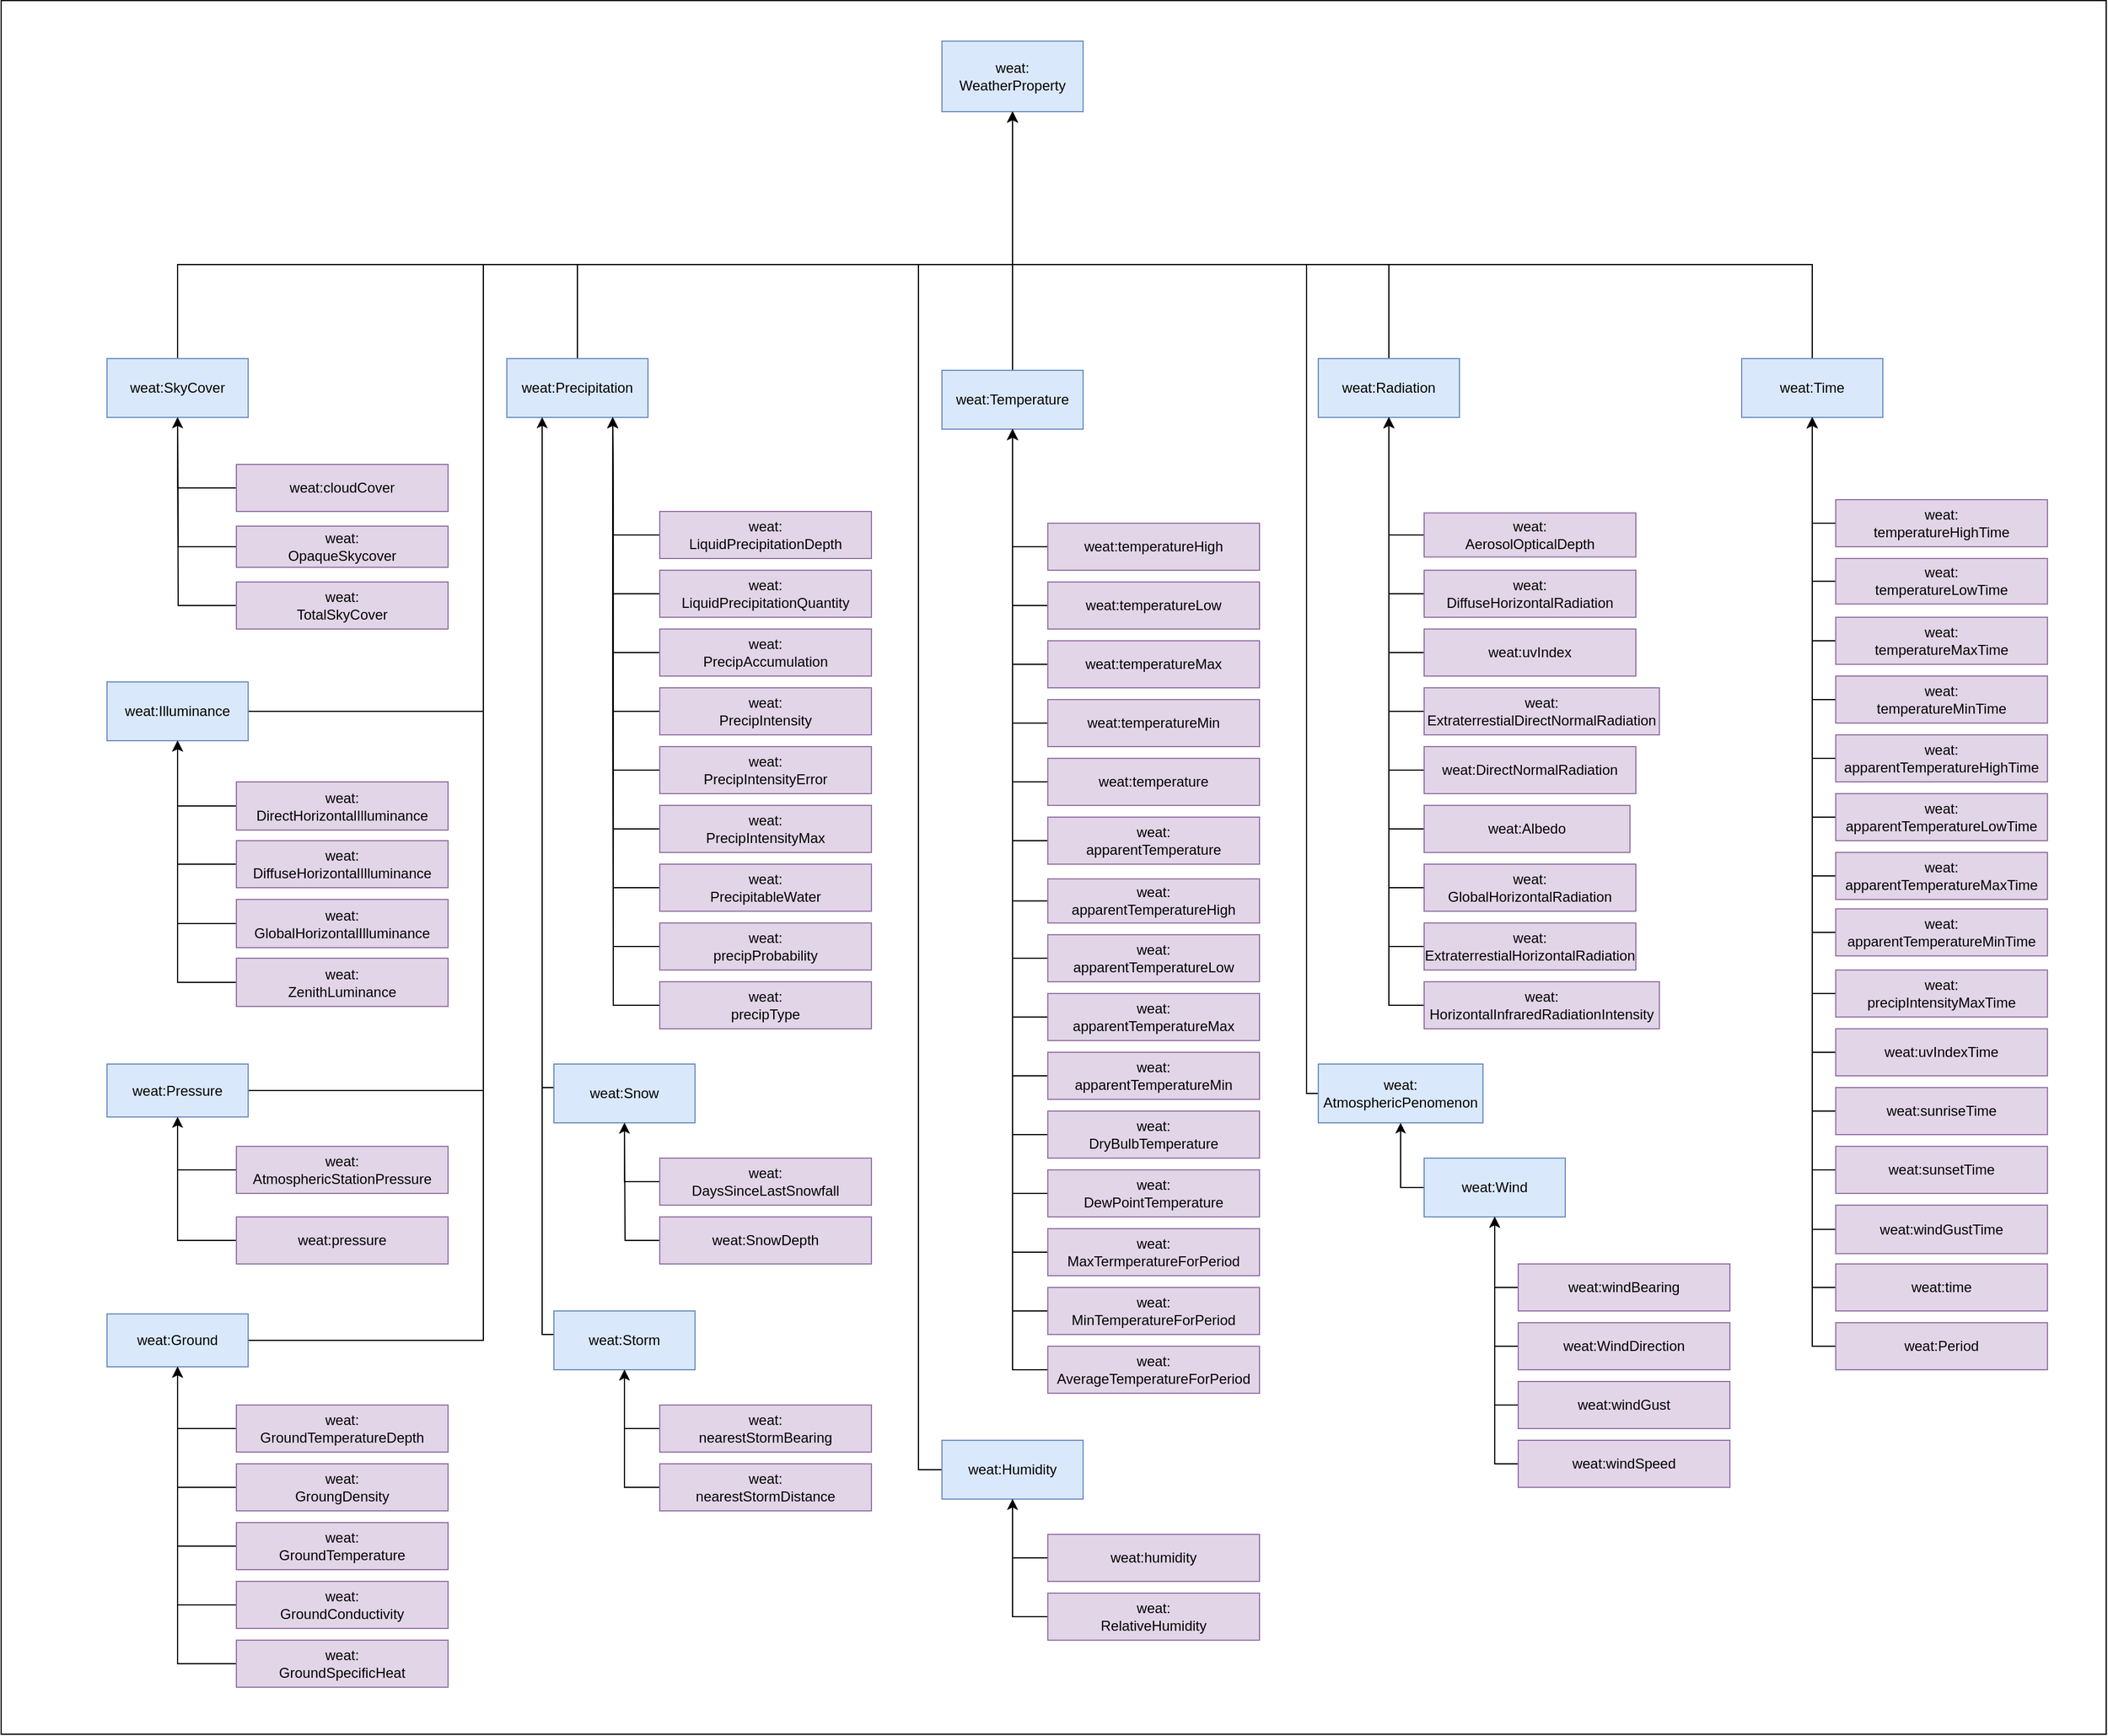 <mxfile version="12.6.5" type="device"><diagram id="xYvDVLNYYthYua_U37pe" name="Page-1"><mxGraphModel dx="2272" dy="825" grid="1" gridSize="10" guides="1" tooltips="1" connect="1" arrows="1" fold="1" page="1" pageScale="1" pageWidth="850" pageHeight="1100" math="0" shadow="0"><root><mxCell id="0"/><mxCell id="1" parent="0"/><mxCell id="NxYqEMczIZBcn_2B-MWY-178" value="" style="rounded=0;whiteSpace=wrap;html=1;" parent="1" vertex="1"><mxGeometry x="-150" y="45.5" width="1790" height="1474.5" as="geometry"/></mxCell><mxCell id="NxYqEMczIZBcn_2B-MWY-1" value="weat:&lt;br&gt;WeatherProperty" style="rounded=0;whiteSpace=wrap;html=1;fillColor=#dae8fc;strokeColor=#6c8ebf;" parent="1" vertex="1"><mxGeometry x="650" y="80" width="120" height="60" as="geometry"/></mxCell><mxCell id="NxYqEMczIZBcn_2B-MWY-168" style="edgeStyle=orthogonalEdgeStyle;rounded=0;orthogonalLoop=1;jettySize=auto;html=1;exitX=0.5;exitY=0;exitDx=0;exitDy=0;" parent="1" source="NxYqEMczIZBcn_2B-MWY-2" target="NxYqEMczIZBcn_2B-MWY-1" edge="1"><mxGeometry relative="1" as="geometry"><Array as="points"><mxPoint y="270"/><mxPoint x="710" y="270"/></Array></mxGeometry></mxCell><mxCell id="NxYqEMczIZBcn_2B-MWY-2" value="weat:SkyCover" style="rounded=0;whiteSpace=wrap;html=1;fillColor=#dae8fc;strokeColor=#6c8ebf;" parent="1" vertex="1"><mxGeometry x="-60" y="350" width="120" height="50" as="geometry"/></mxCell><mxCell id="NxYqEMczIZBcn_2B-MWY-11" style="edgeStyle=orthogonalEdgeStyle;rounded=0;orthogonalLoop=1;jettySize=auto;html=1;exitX=0;exitY=0.5;exitDx=0;exitDy=0;entryX=0.5;entryY=1;entryDx=0;entryDy=0;" parent="1" source="NxYqEMczIZBcn_2B-MWY-4" target="NxYqEMczIZBcn_2B-MWY-2" edge="1"><mxGeometry relative="1" as="geometry"/></mxCell><mxCell id="NxYqEMczIZBcn_2B-MWY-4" value="weat:cloudCover" style="rounded=0;whiteSpace=wrap;html=1;fillColor=#e1d5e7;strokeColor=#9673a6;" parent="1" vertex="1"><mxGeometry x="50" y="440" width="180" height="40" as="geometry"/></mxCell><mxCell id="NxYqEMczIZBcn_2B-MWY-12" style="edgeStyle=orthogonalEdgeStyle;rounded=0;orthogonalLoop=1;jettySize=auto;html=1;exitX=0;exitY=0.5;exitDx=0;exitDy=0;" parent="1" source="NxYqEMczIZBcn_2B-MWY-6" edge="1"><mxGeometry relative="1" as="geometry"><mxPoint y="400" as="targetPoint"/></mxGeometry></mxCell><mxCell id="NxYqEMczIZBcn_2B-MWY-6" value="weat:&lt;br&gt;OpaqueSkycover" style="rounded=0;whiteSpace=wrap;html=1;fillColor=#e1d5e7;strokeColor=#9673a6;" parent="1" vertex="1"><mxGeometry x="50" y="492.5" width="180" height="35" as="geometry"/></mxCell><mxCell id="NxYqEMczIZBcn_2B-MWY-13" style="edgeStyle=orthogonalEdgeStyle;rounded=0;orthogonalLoop=1;jettySize=auto;html=1;exitX=0;exitY=0.5;exitDx=0;exitDy=0;" parent="1" source="NxYqEMczIZBcn_2B-MWY-8" edge="1"><mxGeometry relative="1" as="geometry"><mxPoint y="400" as="targetPoint"/></mxGeometry></mxCell><mxCell id="NxYqEMczIZBcn_2B-MWY-8" value="weat:&lt;br&gt;TotalSkyCover" style="rounded=0;whiteSpace=wrap;html=1;fillColor=#e1d5e7;strokeColor=#9673a6;" parent="1" vertex="1"><mxGeometry x="50" y="540" width="180" height="40" as="geometry"/></mxCell><mxCell id="NxYqEMczIZBcn_2B-MWY-167" style="edgeStyle=orthogonalEdgeStyle;rounded=0;orthogonalLoop=1;jettySize=auto;html=1;exitX=0.5;exitY=0;exitDx=0;exitDy=0;" parent="1" source="NxYqEMczIZBcn_2B-MWY-14" target="NxYqEMczIZBcn_2B-MWY-1" edge="1"><mxGeometry relative="1" as="geometry"><Array as="points"><mxPoint x="340" y="270"/><mxPoint x="710" y="270"/></Array></mxGeometry></mxCell><mxCell id="NxYqEMczIZBcn_2B-MWY-14" value="weat:Precipitation" style="rounded=0;whiteSpace=wrap;html=1;fillColor=#dae8fc;strokeColor=#6c8ebf;" parent="1" vertex="1"><mxGeometry x="280" y="350" width="120" height="50" as="geometry"/></mxCell><mxCell id="NxYqEMczIZBcn_2B-MWY-35" style="edgeStyle=orthogonalEdgeStyle;rounded=0;orthogonalLoop=1;jettySize=auto;html=1;exitX=0;exitY=0.5;exitDx=0;exitDy=0;entryX=0.5;entryY=1;entryDx=0;entryDy=0;" parent="1" source="NxYqEMczIZBcn_2B-MWY-16" edge="1"><mxGeometry relative="1" as="geometry"><mxPoint x="370" y="400" as="targetPoint"/></mxGeometry></mxCell><mxCell id="NxYqEMczIZBcn_2B-MWY-16" value="weat:&lt;br&gt;LiquidPrecipitationDepth" style="rounded=0;whiteSpace=wrap;html=1;fillColor=#e1d5e7;strokeColor=#9673a6;" parent="1" vertex="1"><mxGeometry x="410" y="480" width="180" height="40" as="geometry"/></mxCell><mxCell id="NxYqEMczIZBcn_2B-MWY-37" style="edgeStyle=orthogonalEdgeStyle;rounded=0;orthogonalLoop=1;jettySize=auto;html=1;exitX=0;exitY=0.5;exitDx=0;exitDy=0;" parent="1" source="NxYqEMczIZBcn_2B-MWY-18" edge="1"><mxGeometry relative="1" as="geometry"><mxPoint x="370" y="400" as="targetPoint"/></mxGeometry></mxCell><mxCell id="NxYqEMczIZBcn_2B-MWY-18" value="weat:&lt;br&gt;LiquidPrecipitationQuantity" style="rounded=0;whiteSpace=wrap;html=1;fillColor=#e1d5e7;strokeColor=#9673a6;" parent="1" vertex="1"><mxGeometry x="410" y="530" width="180" height="40" as="geometry"/></mxCell><mxCell id="NxYqEMczIZBcn_2B-MWY-36" style="edgeStyle=orthogonalEdgeStyle;rounded=0;orthogonalLoop=1;jettySize=auto;html=1;exitX=0;exitY=0.5;exitDx=0;exitDy=0;" parent="1" source="NxYqEMczIZBcn_2B-MWY-20" edge="1"><mxGeometry relative="1" as="geometry"><mxPoint x="370" y="400" as="targetPoint"/></mxGeometry></mxCell><mxCell id="NxYqEMczIZBcn_2B-MWY-20" value="weat:&lt;br&gt;PrecipAccumulation" style="rounded=0;whiteSpace=wrap;html=1;fillColor=#e1d5e7;strokeColor=#9673a6;" parent="1" vertex="1"><mxGeometry x="410" y="580" width="180" height="40" as="geometry"/></mxCell><mxCell id="NxYqEMczIZBcn_2B-MWY-38" style="edgeStyle=orthogonalEdgeStyle;rounded=0;orthogonalLoop=1;jettySize=auto;html=1;exitX=0;exitY=0.5;exitDx=0;exitDy=0;" parent="1" source="NxYqEMczIZBcn_2B-MWY-22" edge="1"><mxGeometry relative="1" as="geometry"><mxPoint x="370" y="400" as="targetPoint"/></mxGeometry></mxCell><mxCell id="NxYqEMczIZBcn_2B-MWY-22" value="weat:&lt;br&gt;PrecipIntensity" style="rounded=0;whiteSpace=wrap;html=1;fillColor=#e1d5e7;strokeColor=#9673a6;" parent="1" vertex="1"><mxGeometry x="410" y="630" width="180" height="40" as="geometry"/></mxCell><mxCell id="NxYqEMczIZBcn_2B-MWY-39" style="edgeStyle=orthogonalEdgeStyle;rounded=0;orthogonalLoop=1;jettySize=auto;html=1;exitX=0;exitY=0.5;exitDx=0;exitDy=0;" parent="1" source="NxYqEMczIZBcn_2B-MWY-24" edge="1"><mxGeometry relative="1" as="geometry"><mxPoint x="370" y="400" as="targetPoint"/></mxGeometry></mxCell><mxCell id="NxYqEMczIZBcn_2B-MWY-24" value="weat:&lt;br&gt;PrecipIntensityError" style="rounded=0;whiteSpace=wrap;html=1;fillColor=#e1d5e7;strokeColor=#9673a6;" parent="1" vertex="1"><mxGeometry x="410" y="680" width="180" height="40" as="geometry"/></mxCell><mxCell id="NxYqEMczIZBcn_2B-MWY-40" style="edgeStyle=orthogonalEdgeStyle;rounded=0;orthogonalLoop=1;jettySize=auto;html=1;exitX=0;exitY=0.5;exitDx=0;exitDy=0;" parent="1" source="NxYqEMczIZBcn_2B-MWY-26" edge="1"><mxGeometry relative="1" as="geometry"><mxPoint x="370" y="400" as="targetPoint"/></mxGeometry></mxCell><mxCell id="NxYqEMczIZBcn_2B-MWY-26" value="weat:&lt;br&gt;PrecipIntensityMax" style="rounded=0;whiteSpace=wrap;html=1;fillColor=#e1d5e7;strokeColor=#9673a6;" parent="1" vertex="1"><mxGeometry x="410" y="730" width="180" height="40" as="geometry"/></mxCell><mxCell id="NxYqEMczIZBcn_2B-MWY-41" style="edgeStyle=orthogonalEdgeStyle;rounded=0;orthogonalLoop=1;jettySize=auto;html=1;exitX=0;exitY=0.5;exitDx=0;exitDy=0;" parent="1" source="NxYqEMczIZBcn_2B-MWY-28" edge="1"><mxGeometry relative="1" as="geometry"><mxPoint x="370" y="400" as="targetPoint"/></mxGeometry></mxCell><mxCell id="NxYqEMczIZBcn_2B-MWY-28" value="weat:&lt;br&gt;PrecipitableWater" style="rounded=0;whiteSpace=wrap;html=1;fillColor=#e1d5e7;strokeColor=#9673a6;" parent="1" vertex="1"><mxGeometry x="410" y="780" width="180" height="40" as="geometry"/></mxCell><mxCell id="NxYqEMczIZBcn_2B-MWY-42" style="edgeStyle=orthogonalEdgeStyle;rounded=0;orthogonalLoop=1;jettySize=auto;html=1;exitX=0;exitY=0.5;exitDx=0;exitDy=0;" parent="1" source="NxYqEMczIZBcn_2B-MWY-30" edge="1"><mxGeometry relative="1" as="geometry"><mxPoint x="370" y="400" as="targetPoint"/></mxGeometry></mxCell><mxCell id="NxYqEMczIZBcn_2B-MWY-30" value="weat:&lt;br&gt;precipProbability" style="rounded=0;whiteSpace=wrap;html=1;fillColor=#e1d5e7;strokeColor=#9673a6;" parent="1" vertex="1"><mxGeometry x="410" y="830" width="180" height="40" as="geometry"/></mxCell><mxCell id="NxYqEMczIZBcn_2B-MWY-43" style="edgeStyle=orthogonalEdgeStyle;rounded=0;orthogonalLoop=1;jettySize=auto;html=1;exitX=0;exitY=0.5;exitDx=0;exitDy=0;" parent="1" source="NxYqEMczIZBcn_2B-MWY-32" edge="1"><mxGeometry relative="1" as="geometry"><mxPoint x="370" y="400" as="targetPoint"/></mxGeometry></mxCell><mxCell id="NxYqEMczIZBcn_2B-MWY-32" value="weat:&lt;br&gt;precipType" style="rounded=0;whiteSpace=wrap;html=1;fillColor=#e1d5e7;strokeColor=#9673a6;" parent="1" vertex="1"><mxGeometry x="410" y="880" width="180" height="40" as="geometry"/></mxCell><mxCell id="NxYqEMczIZBcn_2B-MWY-59" style="edgeStyle=orthogonalEdgeStyle;rounded=0;orthogonalLoop=1;jettySize=auto;html=1;exitX=0;exitY=0.5;exitDx=0;exitDy=0;entryX=0.25;entryY=1;entryDx=0;entryDy=0;" parent="1" source="NxYqEMczIZBcn_2B-MWY-44" target="NxYqEMczIZBcn_2B-MWY-14" edge="1"><mxGeometry relative="1" as="geometry"><Array as="points"><mxPoint x="310" y="970"/></Array></mxGeometry></mxCell><mxCell id="NxYqEMczIZBcn_2B-MWY-44" value="weat:Snow" style="rounded=0;whiteSpace=wrap;html=1;fillColor=#dae8fc;strokeColor=#6c8ebf;" parent="1" vertex="1"><mxGeometry x="320" y="950" width="120" height="50" as="geometry"/></mxCell><mxCell id="NxYqEMczIZBcn_2B-MWY-47" style="edgeStyle=orthogonalEdgeStyle;rounded=0;orthogonalLoop=1;jettySize=auto;html=1;exitX=0;exitY=0.5;exitDx=0;exitDy=0;entryX=0.5;entryY=1;entryDx=0;entryDy=0;" parent="1" source="NxYqEMczIZBcn_2B-MWY-45" target="NxYqEMczIZBcn_2B-MWY-44" edge="1"><mxGeometry relative="1" as="geometry"/></mxCell><mxCell id="NxYqEMczIZBcn_2B-MWY-45" value="weat:&lt;br&gt;DaysSinceLastSnowfall" style="rounded=0;whiteSpace=wrap;html=1;fillColor=#e1d5e7;strokeColor=#9673a6;" parent="1" vertex="1"><mxGeometry x="410" y="1030" width="180" height="40" as="geometry"/></mxCell><mxCell id="NxYqEMczIZBcn_2B-MWY-48" style="edgeStyle=orthogonalEdgeStyle;rounded=0;orthogonalLoop=1;jettySize=auto;html=1;exitX=0;exitY=0.5;exitDx=0;exitDy=0;" parent="1" source="NxYqEMczIZBcn_2B-MWY-46" edge="1"><mxGeometry relative="1" as="geometry"><mxPoint x="380" y="1000" as="targetPoint"/></mxGeometry></mxCell><mxCell id="NxYqEMczIZBcn_2B-MWY-46" value="weat:SnowDepth" style="rounded=0;whiteSpace=wrap;html=1;fillColor=#e1d5e7;strokeColor=#9673a6;" parent="1" vertex="1"><mxGeometry x="410" y="1080" width="180" height="40" as="geometry"/></mxCell><mxCell id="NxYqEMczIZBcn_2B-MWY-61" style="edgeStyle=orthogonalEdgeStyle;rounded=0;orthogonalLoop=1;jettySize=auto;html=1;exitX=0;exitY=0.5;exitDx=0;exitDy=0;entryX=0.25;entryY=1;entryDx=0;entryDy=0;" parent="1" source="NxYqEMczIZBcn_2B-MWY-50" target="NxYqEMczIZBcn_2B-MWY-14" edge="1"><mxGeometry relative="1" as="geometry"><Array as="points"><mxPoint x="310" y="1180"/></Array></mxGeometry></mxCell><mxCell id="NxYqEMczIZBcn_2B-MWY-50" value="weat:Storm" style="rounded=0;whiteSpace=wrap;html=1;fillColor=#dae8fc;strokeColor=#6c8ebf;" parent="1" vertex="1"><mxGeometry x="320" y="1160" width="120" height="50" as="geometry"/></mxCell><mxCell id="NxYqEMczIZBcn_2B-MWY-53" style="edgeStyle=orthogonalEdgeStyle;rounded=0;orthogonalLoop=1;jettySize=auto;html=1;exitX=0;exitY=0.5;exitDx=0;exitDy=0;entryX=0.5;entryY=1;entryDx=0;entryDy=0;" parent="1" source="NxYqEMczIZBcn_2B-MWY-51" target="NxYqEMczIZBcn_2B-MWY-50" edge="1"><mxGeometry relative="1" as="geometry"/></mxCell><mxCell id="NxYqEMczIZBcn_2B-MWY-51" value="weat:&lt;br&gt;nearestStormBearing" style="rounded=0;whiteSpace=wrap;html=1;fillColor=#e1d5e7;strokeColor=#9673a6;" parent="1" vertex="1"><mxGeometry x="410" y="1240" width="180" height="40" as="geometry"/></mxCell><mxCell id="NxYqEMczIZBcn_2B-MWY-54" style="edgeStyle=orthogonalEdgeStyle;rounded=0;orthogonalLoop=1;jettySize=auto;html=1;exitX=0;exitY=0.5;exitDx=0;exitDy=0;" parent="1" source="NxYqEMczIZBcn_2B-MWY-52" target="NxYqEMczIZBcn_2B-MWY-50" edge="1"><mxGeometry relative="1" as="geometry"/></mxCell><mxCell id="NxYqEMczIZBcn_2B-MWY-52" value="weat:&lt;br&gt;nearestStormDistance" style="rounded=0;whiteSpace=wrap;html=1;fillColor=#e1d5e7;strokeColor=#9673a6;" parent="1" vertex="1"><mxGeometry x="410" y="1290" width="180" height="40" as="geometry"/></mxCell><mxCell id="NxYqEMczIZBcn_2B-MWY-166" style="edgeStyle=orthogonalEdgeStyle;rounded=0;orthogonalLoop=1;jettySize=auto;html=1;exitX=0.5;exitY=0;exitDx=0;exitDy=0;" parent="1" source="NxYqEMczIZBcn_2B-MWY-62" target="NxYqEMczIZBcn_2B-MWY-1" edge="1"><mxGeometry relative="1" as="geometry"/></mxCell><mxCell id="NxYqEMczIZBcn_2B-MWY-62" value="weat:Temperature" style="rounded=0;whiteSpace=wrap;html=1;fillColor=#dae8fc;strokeColor=#6c8ebf;" parent="1" vertex="1"><mxGeometry x="650" y="360" width="120" height="50" as="geometry"/></mxCell><mxCell id="NxYqEMczIZBcn_2B-MWY-81" style="edgeStyle=orthogonalEdgeStyle;rounded=0;orthogonalLoop=1;jettySize=auto;html=1;exitX=0;exitY=0.5;exitDx=0;exitDy=0;" parent="1" source="NxYqEMczIZBcn_2B-MWY-63" target="NxYqEMczIZBcn_2B-MWY-62" edge="1"><mxGeometry relative="1" as="geometry"/></mxCell><mxCell id="NxYqEMczIZBcn_2B-MWY-63" value="weat:&lt;br&gt;apparentTemperatureHigh" style="rounded=0;whiteSpace=wrap;html=1;fillColor=#e1d5e7;strokeColor=#9673a6;" parent="1" vertex="1"><mxGeometry x="740" y="792.5" width="180" height="37.5" as="geometry"/></mxCell><mxCell id="NxYqEMczIZBcn_2B-MWY-82" style="edgeStyle=orthogonalEdgeStyle;rounded=0;orthogonalLoop=1;jettySize=auto;html=1;exitX=0;exitY=0.5;exitDx=0;exitDy=0;" parent="1" source="NxYqEMczIZBcn_2B-MWY-64" target="NxYqEMczIZBcn_2B-MWY-62" edge="1"><mxGeometry relative="1" as="geometry"/></mxCell><mxCell id="NxYqEMczIZBcn_2B-MWY-64" value="weat:&lt;br&gt;apparentTemperatureLow" style="rounded=0;whiteSpace=wrap;html=1;fillColor=#e1d5e7;strokeColor=#9673a6;" parent="1" vertex="1"><mxGeometry x="740" y="840" width="180" height="40" as="geometry"/></mxCell><mxCell id="NxYqEMczIZBcn_2B-MWY-83" style="edgeStyle=orthogonalEdgeStyle;rounded=0;orthogonalLoop=1;jettySize=auto;html=1;exitX=0;exitY=0.5;exitDx=0;exitDy=0;" parent="1" source="NxYqEMczIZBcn_2B-MWY-65" target="NxYqEMczIZBcn_2B-MWY-62" edge="1"><mxGeometry relative="1" as="geometry"/></mxCell><mxCell id="NxYqEMczIZBcn_2B-MWY-65" value="weat:&lt;br&gt;apparentTemperatureMax" style="rounded=0;whiteSpace=wrap;html=1;fillColor=#e1d5e7;strokeColor=#9673a6;" parent="1" vertex="1"><mxGeometry x="740" y="890" width="180" height="40" as="geometry"/></mxCell><mxCell id="NxYqEMczIZBcn_2B-MWY-84" style="edgeStyle=orthogonalEdgeStyle;rounded=0;orthogonalLoop=1;jettySize=auto;html=1;exitX=0;exitY=0.5;exitDx=0;exitDy=0;" parent="1" source="NxYqEMczIZBcn_2B-MWY-66" target="NxYqEMczIZBcn_2B-MWY-62" edge="1"><mxGeometry relative="1" as="geometry"/></mxCell><mxCell id="NxYqEMczIZBcn_2B-MWY-66" value="weat:&lt;br&gt;apparentTemperatureMin" style="rounded=0;whiteSpace=wrap;html=1;fillColor=#e1d5e7;strokeColor=#9673a6;" parent="1" vertex="1"><mxGeometry x="740" y="940" width="180" height="40" as="geometry"/></mxCell><mxCell id="NxYqEMczIZBcn_2B-MWY-86" style="edgeStyle=orthogonalEdgeStyle;rounded=0;orthogonalLoop=1;jettySize=auto;html=1;exitX=0;exitY=0.5;exitDx=0;exitDy=0;" parent="1" source="NxYqEMczIZBcn_2B-MWY-67" target="NxYqEMczIZBcn_2B-MWY-62" edge="1"><mxGeometry relative="1" as="geometry"/></mxCell><mxCell id="NxYqEMczIZBcn_2B-MWY-67" value="weat:&lt;br&gt;DewPointTemperature" style="rounded=0;whiteSpace=wrap;html=1;fillColor=#e1d5e7;strokeColor=#9673a6;" parent="1" vertex="1"><mxGeometry x="740" y="1040" width="180" height="40" as="geometry"/></mxCell><mxCell id="NxYqEMczIZBcn_2B-MWY-80" style="edgeStyle=orthogonalEdgeStyle;rounded=0;orthogonalLoop=1;jettySize=auto;html=1;exitX=0;exitY=0.5;exitDx=0;exitDy=0;" parent="1" source="NxYqEMczIZBcn_2B-MWY-68" target="NxYqEMczIZBcn_2B-MWY-62" edge="1"><mxGeometry relative="1" as="geometry"/></mxCell><mxCell id="NxYqEMczIZBcn_2B-MWY-68" value="weat:&lt;br&gt;apparentTemperature" style="rounded=0;whiteSpace=wrap;html=1;fillColor=#e1d5e7;strokeColor=#9673a6;" parent="1" vertex="1"><mxGeometry x="740" y="740" width="180" height="40" as="geometry"/></mxCell><mxCell id="NxYqEMczIZBcn_2B-MWY-85" style="edgeStyle=orthogonalEdgeStyle;rounded=0;orthogonalLoop=1;jettySize=auto;html=1;exitX=0;exitY=0.5;exitDx=0;exitDy=0;" parent="1" source="NxYqEMczIZBcn_2B-MWY-69" target="NxYqEMczIZBcn_2B-MWY-62" edge="1"><mxGeometry relative="1" as="geometry"/></mxCell><mxCell id="NxYqEMczIZBcn_2B-MWY-69" value="weat:&lt;br&gt;DryBulbTemperature" style="rounded=0;whiteSpace=wrap;html=1;fillColor=#e1d5e7;strokeColor=#9673a6;" parent="1" vertex="1"><mxGeometry x="740" y="990" width="180" height="40" as="geometry"/></mxCell><mxCell id="NxYqEMczIZBcn_2B-MWY-78" style="edgeStyle=orthogonalEdgeStyle;rounded=0;orthogonalLoop=1;jettySize=auto;html=1;exitX=0;exitY=0.5;exitDx=0;exitDy=0;" parent="1" source="NxYqEMczIZBcn_2B-MWY-70" target="NxYqEMczIZBcn_2B-MWY-62" edge="1"><mxGeometry relative="1" as="geometry"/></mxCell><mxCell id="NxYqEMczIZBcn_2B-MWY-70" value="weat:temperature" style="rounded=0;whiteSpace=wrap;html=1;fillColor=#e1d5e7;strokeColor=#9673a6;" parent="1" vertex="1"><mxGeometry x="740" y="690" width="180" height="40" as="geometry"/></mxCell><mxCell id="NxYqEMczIZBcn_2B-MWY-75" style="edgeStyle=orthogonalEdgeStyle;rounded=0;orthogonalLoop=1;jettySize=auto;html=1;exitX=0;exitY=0.5;exitDx=0;exitDy=0;entryX=0.5;entryY=1;entryDx=0;entryDy=0;" parent="1" source="NxYqEMczIZBcn_2B-MWY-71" target="NxYqEMczIZBcn_2B-MWY-62" edge="1"><mxGeometry relative="1" as="geometry"/></mxCell><mxCell id="NxYqEMczIZBcn_2B-MWY-71" value="weat:temperatureHigh" style="rounded=0;whiteSpace=wrap;html=1;fillColor=#e1d5e7;strokeColor=#9673a6;" parent="1" vertex="1"><mxGeometry x="740" y="490" width="180" height="40" as="geometry"/></mxCell><mxCell id="NxYqEMczIZBcn_2B-MWY-76" style="edgeStyle=orthogonalEdgeStyle;rounded=0;orthogonalLoop=1;jettySize=auto;html=1;exitX=0;exitY=0.5;exitDx=0;exitDy=0;" parent="1" source="NxYqEMczIZBcn_2B-MWY-72" target="NxYqEMczIZBcn_2B-MWY-62" edge="1"><mxGeometry relative="1" as="geometry"/></mxCell><mxCell id="NxYqEMczIZBcn_2B-MWY-72" value="weat:temperatureLow" style="rounded=0;whiteSpace=wrap;html=1;fillColor=#e1d5e7;strokeColor=#9673a6;" parent="1" vertex="1"><mxGeometry x="740" y="540" width="180" height="40" as="geometry"/></mxCell><mxCell id="NxYqEMczIZBcn_2B-MWY-77" style="edgeStyle=orthogonalEdgeStyle;rounded=0;orthogonalLoop=1;jettySize=auto;html=1;exitX=0;exitY=0.5;exitDx=0;exitDy=0;" parent="1" source="NxYqEMczIZBcn_2B-MWY-73" target="NxYqEMczIZBcn_2B-MWY-62" edge="1"><mxGeometry relative="1" as="geometry"/></mxCell><mxCell id="NxYqEMczIZBcn_2B-MWY-73" value="weat:temperatureMax" style="rounded=0;whiteSpace=wrap;html=1;fillColor=#e1d5e7;strokeColor=#9673a6;" parent="1" vertex="1"><mxGeometry x="740" y="590" width="180" height="40" as="geometry"/></mxCell><mxCell id="NxYqEMczIZBcn_2B-MWY-79" style="edgeStyle=orthogonalEdgeStyle;rounded=0;orthogonalLoop=1;jettySize=auto;html=1;exitX=0;exitY=0.5;exitDx=0;exitDy=0;" parent="1" source="NxYqEMczIZBcn_2B-MWY-74" target="NxYqEMczIZBcn_2B-MWY-62" edge="1"><mxGeometry relative="1" as="geometry"/></mxCell><mxCell id="NxYqEMczIZBcn_2B-MWY-74" value="weat:temperatureMin" style="rounded=0;whiteSpace=wrap;html=1;fillColor=#e1d5e7;strokeColor=#9673a6;" parent="1" vertex="1"><mxGeometry x="740" y="640" width="180" height="40" as="geometry"/></mxCell><mxCell id="NxYqEMczIZBcn_2B-MWY-172" style="edgeStyle=orthogonalEdgeStyle;rounded=0;orthogonalLoop=1;jettySize=auto;html=1;exitX=0.5;exitY=0;exitDx=0;exitDy=0;" parent="1" source="NxYqEMczIZBcn_2B-MWY-87" target="NxYqEMczIZBcn_2B-MWY-1" edge="1"><mxGeometry relative="1" as="geometry"><Array as="points"><mxPoint x="1030" y="270"/><mxPoint x="710" y="270"/></Array></mxGeometry></mxCell><mxCell id="NxYqEMczIZBcn_2B-MWY-87" value="weat:Radiation" style="rounded=0;whiteSpace=wrap;html=1;fillColor=#dae8fc;strokeColor=#6c8ebf;" parent="1" vertex="1"><mxGeometry x="970" y="350" width="120" height="50" as="geometry"/></mxCell><mxCell id="NxYqEMczIZBcn_2B-MWY-97" style="edgeStyle=orthogonalEdgeStyle;rounded=0;orthogonalLoop=1;jettySize=auto;html=1;exitX=0;exitY=0.5;exitDx=0;exitDy=0;entryX=0.5;entryY=1;entryDx=0;entryDy=0;" parent="1" source="NxYqEMczIZBcn_2B-MWY-88" target="NxYqEMczIZBcn_2B-MWY-87" edge="1"><mxGeometry relative="1" as="geometry"/></mxCell><mxCell id="NxYqEMczIZBcn_2B-MWY-88" value="weat:&lt;br&gt;AerosolOpticalDepth" style="rounded=0;whiteSpace=wrap;html=1;fillColor=#e1d5e7;strokeColor=#9673a6;" parent="1" vertex="1"><mxGeometry x="1060" y="481.25" width="180" height="37.5" as="geometry"/></mxCell><mxCell id="NxYqEMczIZBcn_2B-MWY-102" style="edgeStyle=orthogonalEdgeStyle;rounded=0;orthogonalLoop=1;jettySize=auto;html=1;exitX=0;exitY=0.5;exitDx=0;exitDy=0;" parent="1" source="NxYqEMczIZBcn_2B-MWY-89" target="NxYqEMczIZBcn_2B-MWY-87" edge="1"><mxGeometry relative="1" as="geometry"/></mxCell><mxCell id="NxYqEMczIZBcn_2B-MWY-89" value="weat:Albedo" style="rounded=0;whiteSpace=wrap;html=1;fillColor=#e1d5e7;strokeColor=#9673a6;" parent="1" vertex="1"><mxGeometry x="1060" y="730" width="175" height="40" as="geometry"/></mxCell><mxCell id="NxYqEMczIZBcn_2B-MWY-98" style="edgeStyle=orthogonalEdgeStyle;rounded=0;orthogonalLoop=1;jettySize=auto;html=1;exitX=0;exitY=0.5;exitDx=0;exitDy=0;" parent="1" source="NxYqEMczIZBcn_2B-MWY-90" target="NxYqEMczIZBcn_2B-MWY-87" edge="1"><mxGeometry relative="1" as="geometry"/></mxCell><mxCell id="NxYqEMczIZBcn_2B-MWY-90" value="weat:&lt;br&gt;DiffuseHorizontalRadiation" style="rounded=0;whiteSpace=wrap;html=1;fillColor=#e1d5e7;strokeColor=#9673a6;" parent="1" vertex="1"><mxGeometry x="1060" y="530" width="180" height="40" as="geometry"/></mxCell><mxCell id="NxYqEMczIZBcn_2B-MWY-101" style="edgeStyle=orthogonalEdgeStyle;rounded=0;orthogonalLoop=1;jettySize=auto;html=1;exitX=0;exitY=0.5;exitDx=0;exitDy=0;" parent="1" source="NxYqEMczIZBcn_2B-MWY-91" target="NxYqEMczIZBcn_2B-MWY-87" edge="1"><mxGeometry relative="1" as="geometry"/></mxCell><mxCell id="NxYqEMczIZBcn_2B-MWY-91" value="weat:DirectNormalRadiation" style="rounded=0;whiteSpace=wrap;html=1;fillColor=#e1d5e7;strokeColor=#9673a6;" parent="1" vertex="1"><mxGeometry x="1060" y="680" width="180" height="40" as="geometry"/></mxCell><mxCell id="NxYqEMczIZBcn_2B-MWY-100" style="edgeStyle=orthogonalEdgeStyle;rounded=0;orthogonalLoop=1;jettySize=auto;html=1;exitX=0;exitY=0.5;exitDx=0;exitDy=0;" parent="1" source="NxYqEMczIZBcn_2B-MWY-92" target="NxYqEMczIZBcn_2B-MWY-87" edge="1"><mxGeometry relative="1" as="geometry"/></mxCell><mxCell id="NxYqEMczIZBcn_2B-MWY-92" value="weat:&lt;br&gt;ExtraterrestialDirectNormalRadiation" style="rounded=0;whiteSpace=wrap;html=1;fillColor=#e1d5e7;strokeColor=#9673a6;" parent="1" vertex="1"><mxGeometry x="1060" y="630" width="200" height="40" as="geometry"/></mxCell><mxCell id="NxYqEMczIZBcn_2B-MWY-104" style="edgeStyle=orthogonalEdgeStyle;rounded=0;orthogonalLoop=1;jettySize=auto;html=1;exitX=0;exitY=0.5;exitDx=0;exitDy=0;" parent="1" source="NxYqEMczIZBcn_2B-MWY-93" target="NxYqEMczIZBcn_2B-MWY-87" edge="1"><mxGeometry relative="1" as="geometry"/></mxCell><mxCell id="NxYqEMczIZBcn_2B-MWY-93" value="weat:&lt;br&gt;ExtraterrestialHorizontalRadiation" style="rounded=0;whiteSpace=wrap;html=1;fillColor=#e1d5e7;strokeColor=#9673a6;" parent="1" vertex="1"><mxGeometry x="1060" y="830" width="180" height="40" as="geometry"/></mxCell><mxCell id="NxYqEMczIZBcn_2B-MWY-103" style="edgeStyle=orthogonalEdgeStyle;rounded=0;orthogonalLoop=1;jettySize=auto;html=1;exitX=0;exitY=0.5;exitDx=0;exitDy=0;" parent="1" source="NxYqEMczIZBcn_2B-MWY-94" target="NxYqEMczIZBcn_2B-MWY-87" edge="1"><mxGeometry relative="1" as="geometry"/></mxCell><mxCell id="NxYqEMczIZBcn_2B-MWY-94" value="weat:&lt;br&gt;GlobalHorizontalRadiation" style="rounded=0;whiteSpace=wrap;html=1;fillColor=#e1d5e7;strokeColor=#9673a6;" parent="1" vertex="1"><mxGeometry x="1060" y="780" width="180" height="40" as="geometry"/></mxCell><mxCell id="NxYqEMczIZBcn_2B-MWY-105" style="edgeStyle=orthogonalEdgeStyle;rounded=0;orthogonalLoop=1;jettySize=auto;html=1;exitX=0;exitY=0.5;exitDx=0;exitDy=0;" parent="1" source="NxYqEMczIZBcn_2B-MWY-95" target="NxYqEMczIZBcn_2B-MWY-87" edge="1"><mxGeometry relative="1" as="geometry"/></mxCell><mxCell id="NxYqEMczIZBcn_2B-MWY-95" value="weat:&lt;br&gt;HorizontalInfraredRadiationIntensity" style="rounded=0;whiteSpace=wrap;html=1;fillColor=#e1d5e7;strokeColor=#9673a6;" parent="1" vertex="1"><mxGeometry x="1060" y="880" width="200" height="40" as="geometry"/></mxCell><mxCell id="NxYqEMczIZBcn_2B-MWY-99" style="edgeStyle=orthogonalEdgeStyle;rounded=0;orthogonalLoop=1;jettySize=auto;html=1;exitX=0;exitY=0.5;exitDx=0;exitDy=0;" parent="1" source="NxYqEMczIZBcn_2B-MWY-96" target="NxYqEMczIZBcn_2B-MWY-87" edge="1"><mxGeometry relative="1" as="geometry"/></mxCell><mxCell id="NxYqEMczIZBcn_2B-MWY-96" value="weat:uvIndex" style="rounded=0;whiteSpace=wrap;html=1;fillColor=#e1d5e7;strokeColor=#9673a6;" parent="1" vertex="1"><mxGeometry x="1060" y="580" width="180" height="40" as="geometry"/></mxCell><mxCell id="NxYqEMczIZBcn_2B-MWY-169" style="edgeStyle=orthogonalEdgeStyle;rounded=0;orthogonalLoop=1;jettySize=auto;html=1;exitX=1;exitY=0.5;exitDx=0;exitDy=0;" parent="1" source="NxYqEMczIZBcn_2B-MWY-106" target="NxYqEMczIZBcn_2B-MWY-1" edge="1"><mxGeometry relative="1" as="geometry"><Array as="points"><mxPoint x="260" y="650"/><mxPoint x="260" y="270"/><mxPoint x="710" y="270"/></Array></mxGeometry></mxCell><mxCell id="NxYqEMczIZBcn_2B-MWY-106" value="weat:Illuminance" style="rounded=0;whiteSpace=wrap;html=1;fillColor=#dae8fc;strokeColor=#6c8ebf;" parent="1" vertex="1"><mxGeometry x="-60" y="625" width="120" height="50" as="geometry"/></mxCell><mxCell id="NxYqEMczIZBcn_2B-MWY-111" style="edgeStyle=orthogonalEdgeStyle;rounded=0;orthogonalLoop=1;jettySize=auto;html=1;exitX=0;exitY=0.5;exitDx=0;exitDy=0;" parent="1" source="NxYqEMczIZBcn_2B-MWY-107" target="NxYqEMczIZBcn_2B-MWY-106" edge="1"><mxGeometry relative="1" as="geometry"/></mxCell><mxCell id="NxYqEMczIZBcn_2B-MWY-107" value="weat:&lt;br&gt;DirectHorizontalIlluminance" style="rounded=0;whiteSpace=wrap;html=1;fillColor=#e1d5e7;strokeColor=#9673a6;" parent="1" vertex="1"><mxGeometry x="50" y="710" width="180" height="41" as="geometry"/></mxCell><mxCell id="NxYqEMczIZBcn_2B-MWY-113" style="edgeStyle=orthogonalEdgeStyle;rounded=0;orthogonalLoop=1;jettySize=auto;html=1;exitX=0;exitY=0.5;exitDx=0;exitDy=0;" parent="1" source="NxYqEMczIZBcn_2B-MWY-108" target="NxYqEMczIZBcn_2B-MWY-106" edge="1"><mxGeometry relative="1" as="geometry"/></mxCell><mxCell id="NxYqEMczIZBcn_2B-MWY-108" value="weat:&lt;br&gt;GlobalHorizontalIlluminance" style="rounded=0;whiteSpace=wrap;html=1;fillColor=#e1d5e7;strokeColor=#9673a6;" parent="1" vertex="1"><mxGeometry x="50" y="810" width="180" height="41" as="geometry"/></mxCell><mxCell id="NxYqEMczIZBcn_2B-MWY-114" style="edgeStyle=orthogonalEdgeStyle;rounded=0;orthogonalLoop=1;jettySize=auto;html=1;exitX=0;exitY=0.5;exitDx=0;exitDy=0;" parent="1" source="NxYqEMczIZBcn_2B-MWY-109" target="NxYqEMczIZBcn_2B-MWY-106" edge="1"><mxGeometry relative="1" as="geometry"/></mxCell><mxCell id="NxYqEMczIZBcn_2B-MWY-109" value="weat:&lt;br&gt;ZenithLuminance" style="rounded=0;whiteSpace=wrap;html=1;fillColor=#e1d5e7;strokeColor=#9673a6;" parent="1" vertex="1"><mxGeometry x="50" y="860" width="180" height="41" as="geometry"/></mxCell><mxCell id="NxYqEMczIZBcn_2B-MWY-112" style="edgeStyle=orthogonalEdgeStyle;rounded=0;orthogonalLoop=1;jettySize=auto;html=1;exitX=0;exitY=0.5;exitDx=0;exitDy=0;" parent="1" source="NxYqEMczIZBcn_2B-MWY-110" target="NxYqEMczIZBcn_2B-MWY-106" edge="1"><mxGeometry relative="1" as="geometry"/></mxCell><mxCell id="NxYqEMczIZBcn_2B-MWY-110" value="weat:&lt;br&gt;DiffuseHorizontalIlluminance" style="rounded=0;whiteSpace=wrap;html=1;fillColor=#e1d5e7;strokeColor=#9673a6;" parent="1" vertex="1"><mxGeometry x="50" y="760" width="180" height="40" as="geometry"/></mxCell><mxCell id="NxYqEMczIZBcn_2B-MWY-170" style="edgeStyle=orthogonalEdgeStyle;rounded=0;orthogonalLoop=1;jettySize=auto;html=1;exitX=1;exitY=0.5;exitDx=0;exitDy=0;" parent="1" source="NxYqEMczIZBcn_2B-MWY-115" target="NxYqEMczIZBcn_2B-MWY-1" edge="1"><mxGeometry relative="1" as="geometry"><Array as="points"><mxPoint x="260" y="973"/><mxPoint x="260" y="270"/><mxPoint x="710" y="270"/></Array></mxGeometry></mxCell><mxCell id="NxYqEMczIZBcn_2B-MWY-115" value="weat:Pressure" style="rounded=0;whiteSpace=wrap;html=1;fillColor=#dae8fc;strokeColor=#6c8ebf;" parent="1" vertex="1"><mxGeometry x="-60" y="950" width="120" height="45" as="geometry"/></mxCell><mxCell id="NxYqEMczIZBcn_2B-MWY-118" style="edgeStyle=orthogonalEdgeStyle;rounded=0;orthogonalLoop=1;jettySize=auto;html=1;exitX=0;exitY=0.5;exitDx=0;exitDy=0;" parent="1" source="NxYqEMczIZBcn_2B-MWY-116" target="NxYqEMczIZBcn_2B-MWY-115" edge="1"><mxGeometry relative="1" as="geometry"/></mxCell><mxCell id="NxYqEMczIZBcn_2B-MWY-116" value="weat:&lt;br&gt;AtmosphericStationPressure" style="rounded=0;whiteSpace=wrap;html=1;fillColor=#e1d5e7;strokeColor=#9673a6;" parent="1" vertex="1"><mxGeometry x="50" y="1020" width="180" height="40" as="geometry"/></mxCell><mxCell id="NxYqEMczIZBcn_2B-MWY-119" style="edgeStyle=orthogonalEdgeStyle;rounded=0;orthogonalLoop=1;jettySize=auto;html=1;exitX=0;exitY=0.5;exitDx=0;exitDy=0;" parent="1" source="NxYqEMczIZBcn_2B-MWY-117" target="NxYqEMczIZBcn_2B-MWY-115" edge="1"><mxGeometry relative="1" as="geometry"/></mxCell><mxCell id="NxYqEMczIZBcn_2B-MWY-117" value="weat:pressure" style="rounded=0;whiteSpace=wrap;html=1;fillColor=#e1d5e7;strokeColor=#9673a6;" parent="1" vertex="1"><mxGeometry x="50" y="1080" width="180" height="40" as="geometry"/></mxCell><mxCell id="NxYqEMczIZBcn_2B-MWY-171" style="edgeStyle=orthogonalEdgeStyle;rounded=0;orthogonalLoop=1;jettySize=auto;html=1;exitX=0;exitY=0.5;exitDx=0;exitDy=0;" parent="1" source="NxYqEMczIZBcn_2B-MWY-120" target="NxYqEMczIZBcn_2B-MWY-1" edge="1"><mxGeometry relative="1" as="geometry"><Array as="points"><mxPoint x="630" y="1295"/><mxPoint x="630" y="270"/><mxPoint x="710" y="270"/></Array></mxGeometry></mxCell><mxCell id="NxYqEMczIZBcn_2B-MWY-120" value="weat:Humidity" style="rounded=0;whiteSpace=wrap;html=1;fillColor=#dae8fc;strokeColor=#6c8ebf;" parent="1" vertex="1"><mxGeometry x="650" y="1270" width="120" height="50" as="geometry"/></mxCell><mxCell id="NxYqEMczIZBcn_2B-MWY-123" style="edgeStyle=orthogonalEdgeStyle;rounded=0;orthogonalLoop=1;jettySize=auto;html=1;exitX=0;exitY=0.5;exitDx=0;exitDy=0;entryX=0.5;entryY=1;entryDx=0;entryDy=0;" parent="1" source="NxYqEMczIZBcn_2B-MWY-121" target="NxYqEMczIZBcn_2B-MWY-120" edge="1"><mxGeometry relative="1" as="geometry"/></mxCell><mxCell id="NxYqEMczIZBcn_2B-MWY-121" value="weat:humidity" style="rounded=0;whiteSpace=wrap;html=1;fillColor=#e1d5e7;strokeColor=#9673a6;" parent="1" vertex="1"><mxGeometry x="740" y="1350" width="180" height="40" as="geometry"/></mxCell><mxCell id="NxYqEMczIZBcn_2B-MWY-124" style="edgeStyle=orthogonalEdgeStyle;rounded=0;orthogonalLoop=1;jettySize=auto;html=1;exitX=0;exitY=0.5;exitDx=0;exitDy=0;" parent="1" source="NxYqEMczIZBcn_2B-MWY-122" target="NxYqEMczIZBcn_2B-MWY-120" edge="1"><mxGeometry relative="1" as="geometry"/></mxCell><mxCell id="NxYqEMczIZBcn_2B-MWY-122" value="weat:&lt;br&gt;RelativeHumidity" style="rounded=0;whiteSpace=wrap;html=1;fillColor=#e1d5e7;strokeColor=#9673a6;" parent="1" vertex="1"><mxGeometry x="740" y="1400" width="180" height="40" as="geometry"/></mxCell><mxCell id="NxYqEMczIZBcn_2B-MWY-175" style="edgeStyle=orthogonalEdgeStyle;rounded=0;orthogonalLoop=1;jettySize=auto;html=1;exitX=0.5;exitY=0;exitDx=0;exitDy=0;" parent="1" source="NxYqEMczIZBcn_2B-MWY-125" target="NxYqEMczIZBcn_2B-MWY-1" edge="1"><mxGeometry relative="1" as="geometry"><Array as="points"><mxPoint x="1390" y="270"/><mxPoint x="710" y="270"/></Array></mxGeometry></mxCell><mxCell id="NxYqEMczIZBcn_2B-MWY-125" value="weat:Time" style="rounded=0;whiteSpace=wrap;html=1;fillColor=#dae8fc;strokeColor=#6c8ebf;" parent="1" vertex="1"><mxGeometry x="1330" y="350" width="120" height="50" as="geometry"/></mxCell><mxCell id="NxYqEMczIZBcn_2B-MWY-149" style="edgeStyle=orthogonalEdgeStyle;rounded=0;orthogonalLoop=1;jettySize=auto;html=1;exitX=0;exitY=0.5;exitDx=0;exitDy=0;" parent="1" source="NxYqEMczIZBcn_2B-MWY-126" target="NxYqEMczIZBcn_2B-MWY-125" edge="1"><mxGeometry relative="1" as="geometry"/></mxCell><mxCell id="NxYqEMczIZBcn_2B-MWY-126" value="weat:&lt;br&gt;apparentTemperatureHighTime" style="rounded=0;whiteSpace=wrap;html=1;fillColor=#e1d5e7;strokeColor=#9673a6;" parent="1" vertex="1"><mxGeometry x="1410" y="670" width="180" height="40" as="geometry"/></mxCell><mxCell id="NxYqEMczIZBcn_2B-MWY-148" style="edgeStyle=orthogonalEdgeStyle;rounded=0;orthogonalLoop=1;jettySize=auto;html=1;exitX=0;exitY=0.5;exitDx=0;exitDy=0;" parent="1" source="NxYqEMczIZBcn_2B-MWY-127" target="NxYqEMczIZBcn_2B-MWY-125" edge="1"><mxGeometry relative="1" as="geometry"/></mxCell><mxCell id="NxYqEMczIZBcn_2B-MWY-127" value="weat:&lt;br&gt;apparentTemperatureLowTime" style="rounded=0;whiteSpace=wrap;html=1;fillColor=#e1d5e7;strokeColor=#9673a6;" parent="1" vertex="1"><mxGeometry x="1410" y="720" width="180" height="40" as="geometry"/></mxCell><mxCell id="NxYqEMczIZBcn_2B-MWY-147" style="edgeStyle=orthogonalEdgeStyle;rounded=0;orthogonalLoop=1;jettySize=auto;html=1;exitX=0;exitY=0.5;exitDx=0;exitDy=0;" parent="1" source="NxYqEMczIZBcn_2B-MWY-128" target="NxYqEMczIZBcn_2B-MWY-125" edge="1"><mxGeometry relative="1" as="geometry"/></mxCell><mxCell id="NxYqEMczIZBcn_2B-MWY-128" value="weat:&lt;br&gt;apparentTemperatureMaxTime" style="rounded=0;whiteSpace=wrap;html=1;fillColor=#e1d5e7;strokeColor=#9673a6;" parent="1" vertex="1"><mxGeometry x="1410" y="770" width="180" height="40" as="geometry"/></mxCell><mxCell id="NxYqEMczIZBcn_2B-MWY-146" style="edgeStyle=orthogonalEdgeStyle;rounded=0;orthogonalLoop=1;jettySize=auto;html=1;exitX=0;exitY=0.5;exitDx=0;exitDy=0;" parent="1" source="NxYqEMczIZBcn_2B-MWY-129" target="NxYqEMczIZBcn_2B-MWY-125" edge="1"><mxGeometry relative="1" as="geometry"/></mxCell><mxCell id="NxYqEMczIZBcn_2B-MWY-129" value="weat:&lt;br&gt;apparentTemperatureMinTime" style="rounded=0;whiteSpace=wrap;html=1;fillColor=#e1d5e7;strokeColor=#9673a6;" parent="1" vertex="1"><mxGeometry x="1410" y="818" width="180" height="40" as="geometry"/></mxCell><mxCell id="NxYqEMczIZBcn_2B-MWY-143" style="edgeStyle=orthogonalEdgeStyle;rounded=0;orthogonalLoop=1;jettySize=auto;html=1;exitX=0;exitY=0.5;exitDx=0;exitDy=0;" parent="1" source="NxYqEMczIZBcn_2B-MWY-130" target="NxYqEMczIZBcn_2B-MWY-125" edge="1"><mxGeometry relative="1" as="geometry"/></mxCell><mxCell id="NxYqEMczIZBcn_2B-MWY-130" value="weat:sunriseTime" style="rounded=0;whiteSpace=wrap;html=1;fillColor=#e1d5e7;strokeColor=#9673a6;" parent="1" vertex="1"><mxGeometry x="1410" y="970" width="180" height="40" as="geometry"/></mxCell><mxCell id="NxYqEMczIZBcn_2B-MWY-142" style="edgeStyle=orthogonalEdgeStyle;rounded=0;orthogonalLoop=1;jettySize=auto;html=1;exitX=0;exitY=0.5;exitDx=0;exitDy=0;" parent="1" source="NxYqEMczIZBcn_2B-MWY-131" target="NxYqEMczIZBcn_2B-MWY-125" edge="1"><mxGeometry relative="1" as="geometry"/></mxCell><mxCell id="NxYqEMczIZBcn_2B-MWY-131" value="weat:sunsetTime" style="rounded=0;whiteSpace=wrap;html=1;fillColor=#e1d5e7;strokeColor=#9673a6;" parent="1" vertex="1"><mxGeometry x="1410" y="1020" width="180" height="40" as="geometry"/></mxCell><mxCell id="NxYqEMczIZBcn_2B-MWY-153" style="edgeStyle=orthogonalEdgeStyle;rounded=0;orthogonalLoop=1;jettySize=auto;html=1;exitX=0;exitY=0.5;exitDx=0;exitDy=0;" parent="1" source="NxYqEMczIZBcn_2B-MWY-132" target="NxYqEMczIZBcn_2B-MWY-125" edge="1"><mxGeometry relative="1" as="geometry"/></mxCell><mxCell id="NxYqEMczIZBcn_2B-MWY-132" value="weat:&lt;br&gt;temperatureHighTime" style="rounded=0;whiteSpace=wrap;html=1;fillColor=#e1d5e7;strokeColor=#9673a6;" parent="1" vertex="1"><mxGeometry x="1410" y="470" width="180" height="40" as="geometry"/></mxCell><mxCell id="NxYqEMczIZBcn_2B-MWY-152" style="edgeStyle=orthogonalEdgeStyle;rounded=0;orthogonalLoop=1;jettySize=auto;html=1;exitX=0;exitY=0.5;exitDx=0;exitDy=0;" parent="1" source="NxYqEMczIZBcn_2B-MWY-133" target="NxYqEMczIZBcn_2B-MWY-125" edge="1"><mxGeometry relative="1" as="geometry"/></mxCell><mxCell id="NxYqEMczIZBcn_2B-MWY-133" value="weat:&lt;br&gt;temperatureLowTime" style="rounded=0;whiteSpace=wrap;html=1;fillColor=#e1d5e7;strokeColor=#9673a6;" parent="1" vertex="1"><mxGeometry x="1410" y="520" width="180" height="38.75" as="geometry"/></mxCell><mxCell id="NxYqEMczIZBcn_2B-MWY-151" style="edgeStyle=orthogonalEdgeStyle;rounded=0;orthogonalLoop=1;jettySize=auto;html=1;exitX=0;exitY=0.5;exitDx=0;exitDy=0;" parent="1" source="NxYqEMczIZBcn_2B-MWY-134" target="NxYqEMczIZBcn_2B-MWY-125" edge="1"><mxGeometry relative="1" as="geometry"/></mxCell><mxCell id="NxYqEMczIZBcn_2B-MWY-134" value="weat:&lt;br&gt;temperatureMaxTime" style="rounded=0;whiteSpace=wrap;html=1;fillColor=#e1d5e7;strokeColor=#9673a6;" parent="1" vertex="1"><mxGeometry x="1410" y="570" width="180" height="40" as="geometry"/></mxCell><mxCell id="NxYqEMczIZBcn_2B-MWY-150" style="edgeStyle=orthogonalEdgeStyle;rounded=0;orthogonalLoop=1;jettySize=auto;html=1;exitX=0;exitY=0.5;exitDx=0;exitDy=0;" parent="1" source="NxYqEMczIZBcn_2B-MWY-135" target="NxYqEMczIZBcn_2B-MWY-125" edge="1"><mxGeometry relative="1" as="geometry"/></mxCell><mxCell id="NxYqEMczIZBcn_2B-MWY-135" value="weat:&lt;br&gt;temperatureMinTime" style="rounded=0;whiteSpace=wrap;html=1;fillColor=#e1d5e7;strokeColor=#9673a6;" parent="1" vertex="1"><mxGeometry x="1410" y="620" width="180" height="40" as="geometry"/></mxCell><mxCell id="NxYqEMczIZBcn_2B-MWY-144" style="edgeStyle=orthogonalEdgeStyle;rounded=0;orthogonalLoop=1;jettySize=auto;html=1;exitX=0;exitY=0.5;exitDx=0;exitDy=0;" parent="1" source="NxYqEMczIZBcn_2B-MWY-136" target="NxYqEMczIZBcn_2B-MWY-125" edge="1"><mxGeometry relative="1" as="geometry"/></mxCell><mxCell id="NxYqEMczIZBcn_2B-MWY-136" value="weat:uvIndexTime" style="rounded=0;whiteSpace=wrap;html=1;fillColor=#e1d5e7;strokeColor=#9673a6;" parent="1" vertex="1"><mxGeometry x="1410" y="920" width="180" height="40" as="geometry"/></mxCell><mxCell id="NxYqEMczIZBcn_2B-MWY-140" style="edgeStyle=orthogonalEdgeStyle;rounded=0;orthogonalLoop=1;jettySize=auto;html=1;exitX=0;exitY=0.5;exitDx=0;exitDy=0;" parent="1" source="NxYqEMczIZBcn_2B-MWY-137" target="NxYqEMczIZBcn_2B-MWY-125" edge="1"><mxGeometry relative="1" as="geometry"/></mxCell><mxCell id="NxYqEMczIZBcn_2B-MWY-137" value="weat:time" style="rounded=0;whiteSpace=wrap;html=1;fillColor=#e1d5e7;strokeColor=#9673a6;" parent="1" vertex="1"><mxGeometry x="1410" y="1120" width="180" height="40" as="geometry"/></mxCell><mxCell id="NxYqEMczIZBcn_2B-MWY-141" style="edgeStyle=orthogonalEdgeStyle;rounded=0;orthogonalLoop=1;jettySize=auto;html=1;exitX=0;exitY=0.5;exitDx=0;exitDy=0;" parent="1" source="NxYqEMczIZBcn_2B-MWY-138" target="NxYqEMczIZBcn_2B-MWY-125" edge="1"><mxGeometry relative="1" as="geometry"/></mxCell><mxCell id="NxYqEMczIZBcn_2B-MWY-138" value="weat:windGustTime" style="rounded=0;whiteSpace=wrap;html=1;fillColor=#e1d5e7;strokeColor=#9673a6;" parent="1" vertex="1"><mxGeometry x="1410" y="1070" width="180" height="41.25" as="geometry"/></mxCell><mxCell id="NxYqEMczIZBcn_2B-MWY-145" style="edgeStyle=orthogonalEdgeStyle;rounded=0;orthogonalLoop=1;jettySize=auto;html=1;exitX=0;exitY=0.5;exitDx=0;exitDy=0;" parent="1" source="NxYqEMczIZBcn_2B-MWY-139" target="NxYqEMczIZBcn_2B-MWY-125" edge="1"><mxGeometry relative="1" as="geometry"/></mxCell><mxCell id="NxYqEMczIZBcn_2B-MWY-139" value="weat:&lt;br&gt;precipIntensityMaxTime" style="rounded=0;whiteSpace=wrap;html=1;fillColor=#e1d5e7;strokeColor=#9673a6;" parent="1" vertex="1"><mxGeometry x="1410" y="870" width="180" height="40" as="geometry"/></mxCell><mxCell id="NxYqEMczIZBcn_2B-MWY-165" style="edgeStyle=orthogonalEdgeStyle;rounded=0;orthogonalLoop=1;jettySize=auto;html=1;exitX=0;exitY=0.5;exitDx=0;exitDy=0;" parent="1" source="NxYqEMczIZBcn_2B-MWY-154" target="NxYqEMczIZBcn_2B-MWY-159" edge="1"><mxGeometry relative="1" as="geometry"/></mxCell><mxCell id="NxYqEMczIZBcn_2B-MWY-154" value="weat:Wind" style="rounded=0;whiteSpace=wrap;html=1;fillColor=#dae8fc;strokeColor=#6c8ebf;" parent="1" vertex="1"><mxGeometry x="1060" y="1030" width="120" height="50" as="geometry"/></mxCell><mxCell id="NxYqEMczIZBcn_2B-MWY-164" style="edgeStyle=orthogonalEdgeStyle;rounded=0;orthogonalLoop=1;jettySize=auto;html=1;exitX=0;exitY=0.5;exitDx=0;exitDy=0;" parent="1" source="NxYqEMczIZBcn_2B-MWY-155" target="NxYqEMczIZBcn_2B-MWY-154" edge="1"><mxGeometry relative="1" as="geometry"/></mxCell><mxCell id="NxYqEMczIZBcn_2B-MWY-155" value="weat:windSpeed" style="rounded=0;whiteSpace=wrap;html=1;fillColor=#e1d5e7;strokeColor=#9673a6;" parent="1" vertex="1"><mxGeometry x="1140" y="1270" width="180" height="40" as="geometry"/></mxCell><mxCell id="NxYqEMczIZBcn_2B-MWY-163" style="edgeStyle=orthogonalEdgeStyle;rounded=0;orthogonalLoop=1;jettySize=auto;html=1;exitX=0;exitY=0.5;exitDx=0;exitDy=0;" parent="1" source="NxYqEMczIZBcn_2B-MWY-156" target="NxYqEMczIZBcn_2B-MWY-154" edge="1"><mxGeometry relative="1" as="geometry"/></mxCell><mxCell id="NxYqEMczIZBcn_2B-MWY-156" value="weat:windGust" style="rounded=0;whiteSpace=wrap;html=1;fillColor=#e1d5e7;strokeColor=#9673a6;" parent="1" vertex="1"><mxGeometry x="1140" y="1220" width="180" height="40" as="geometry"/></mxCell><mxCell id="NxYqEMczIZBcn_2B-MWY-162" style="edgeStyle=orthogonalEdgeStyle;rounded=0;orthogonalLoop=1;jettySize=auto;html=1;exitX=0;exitY=0.5;exitDx=0;exitDy=0;" parent="1" source="NxYqEMczIZBcn_2B-MWY-157" target="NxYqEMczIZBcn_2B-MWY-154" edge="1"><mxGeometry relative="1" as="geometry"/></mxCell><mxCell id="NxYqEMczIZBcn_2B-MWY-157" value="weat:WindDirection" style="rounded=0;whiteSpace=wrap;html=1;fillColor=#e1d5e7;strokeColor=#9673a6;" parent="1" vertex="1"><mxGeometry x="1140" y="1170" width="180" height="40" as="geometry"/></mxCell><mxCell id="NxYqEMczIZBcn_2B-MWY-161" style="edgeStyle=orthogonalEdgeStyle;rounded=0;orthogonalLoop=1;jettySize=auto;html=1;exitX=0;exitY=0.5;exitDx=0;exitDy=0;" parent="1" source="NxYqEMczIZBcn_2B-MWY-158" target="NxYqEMczIZBcn_2B-MWY-154" edge="1"><mxGeometry relative="1" as="geometry"><Array as="points"><mxPoint x="1120" y="1140"/></Array></mxGeometry></mxCell><mxCell id="NxYqEMczIZBcn_2B-MWY-158" value="weat:windBearing" style="rounded=0;whiteSpace=wrap;html=1;fillColor=#e1d5e7;strokeColor=#9673a6;" parent="1" vertex="1"><mxGeometry x="1140" y="1120" width="180" height="40" as="geometry"/></mxCell><mxCell id="NxYqEMczIZBcn_2B-MWY-173" style="edgeStyle=orthogonalEdgeStyle;rounded=0;orthogonalLoop=1;jettySize=auto;html=1;exitX=0;exitY=0.5;exitDx=0;exitDy=0;" parent="1" source="NxYqEMczIZBcn_2B-MWY-159" target="NxYqEMczIZBcn_2B-MWY-1" edge="1"><mxGeometry relative="1" as="geometry"><Array as="points"><mxPoint x="960" y="975"/><mxPoint x="960" y="270"/><mxPoint x="710" y="270"/></Array></mxGeometry></mxCell><mxCell id="NxYqEMczIZBcn_2B-MWY-159" value="weat:&lt;br&gt;AtmosphericPenomenon" style="rounded=0;whiteSpace=wrap;html=1;fillColor=#dae8fc;strokeColor=#6c8ebf;" parent="1" vertex="1"><mxGeometry x="970" y="950" width="140" height="50" as="geometry"/></mxCell><mxCell id="zXm8fbBOazRpkOQbG0IK-4" style="edgeStyle=orthogonalEdgeStyle;rounded=0;orthogonalLoop=1;jettySize=auto;html=1;exitX=0;exitY=0.5;exitDx=0;exitDy=0;" parent="1" source="zXm8fbBOazRpkOQbG0IK-1" target="NxYqEMczIZBcn_2B-MWY-62" edge="1"><mxGeometry relative="1" as="geometry"/></mxCell><mxCell id="zXm8fbBOazRpkOQbG0IK-1" value="weat:&lt;br&gt;MaxTermperatureForPeriod" style="rounded=0;whiteSpace=wrap;html=1;fillColor=#e1d5e7;strokeColor=#9673a6;" parent="1" vertex="1"><mxGeometry x="740" y="1090" width="180" height="40" as="geometry"/></mxCell><mxCell id="zXm8fbBOazRpkOQbG0IK-5" style="edgeStyle=orthogonalEdgeStyle;rounded=0;orthogonalLoop=1;jettySize=auto;html=1;exitX=0;exitY=0.5;exitDx=0;exitDy=0;" parent="1" source="zXm8fbBOazRpkOQbG0IK-2" target="NxYqEMczIZBcn_2B-MWY-62" edge="1"><mxGeometry relative="1" as="geometry"/></mxCell><mxCell id="zXm8fbBOazRpkOQbG0IK-2" value="weat:&lt;br&gt;MinTemperatureForPeriod" style="rounded=0;whiteSpace=wrap;html=1;fillColor=#e1d5e7;strokeColor=#9673a6;" parent="1" vertex="1"><mxGeometry x="740" y="1140" width="180" height="40" as="geometry"/></mxCell><mxCell id="zXm8fbBOazRpkOQbG0IK-6" style="edgeStyle=orthogonalEdgeStyle;rounded=0;orthogonalLoop=1;jettySize=auto;html=1;exitX=0;exitY=0.5;exitDx=0;exitDy=0;" parent="1" source="zXm8fbBOazRpkOQbG0IK-3" target="NxYqEMczIZBcn_2B-MWY-62" edge="1"><mxGeometry relative="1" as="geometry"/></mxCell><mxCell id="zXm8fbBOazRpkOQbG0IK-3" value="weat:&lt;br&gt;AverageTemperatureForPeriod" style="rounded=0;whiteSpace=wrap;html=1;fillColor=#e1d5e7;strokeColor=#9673a6;" parent="1" vertex="1"><mxGeometry x="740" y="1190" width="180" height="40" as="geometry"/></mxCell><mxCell id="zXm8fbBOazRpkOQbG0IK-18" style="edgeStyle=orthogonalEdgeStyle;rounded=0;orthogonalLoop=1;jettySize=auto;html=1;exitX=1;exitY=0.5;exitDx=0;exitDy=0;" parent="1" source="zXm8fbBOazRpkOQbG0IK-7" target="NxYqEMczIZBcn_2B-MWY-1" edge="1"><mxGeometry relative="1" as="geometry"><Array as="points"><mxPoint x="260" y="1185"/><mxPoint x="260" y="270"/><mxPoint x="710" y="270"/></Array></mxGeometry></mxCell><mxCell id="zXm8fbBOazRpkOQbG0IK-7" value="weat:Ground" style="rounded=0;whiteSpace=wrap;html=1;fillColor=#dae8fc;strokeColor=#6c8ebf;" parent="1" vertex="1"><mxGeometry x="-60" y="1162.5" width="120" height="45" as="geometry"/></mxCell><mxCell id="zXm8fbBOazRpkOQbG0IK-13" style="edgeStyle=orthogonalEdgeStyle;rounded=0;orthogonalLoop=1;jettySize=auto;html=1;exitX=0;exitY=0.5;exitDx=0;exitDy=0;" parent="1" source="zXm8fbBOazRpkOQbG0IK-8" target="zXm8fbBOazRpkOQbG0IK-7" edge="1"><mxGeometry relative="1" as="geometry"/></mxCell><mxCell id="zXm8fbBOazRpkOQbG0IK-8" value="weat:&lt;br&gt;GroundTemperatureDepth" style="rounded=0;whiteSpace=wrap;html=1;fillColor=#e1d5e7;strokeColor=#9673a6;" parent="1" vertex="1"><mxGeometry x="50" y="1240" width="180" height="40" as="geometry"/></mxCell><mxCell id="zXm8fbBOazRpkOQbG0IK-17" style="edgeStyle=orthogonalEdgeStyle;rounded=0;orthogonalLoop=1;jettySize=auto;html=1;exitX=0;exitY=0.5;exitDx=0;exitDy=0;" parent="1" source="zXm8fbBOazRpkOQbG0IK-9" target="zXm8fbBOazRpkOQbG0IK-7" edge="1"><mxGeometry relative="1" as="geometry"/></mxCell><mxCell id="zXm8fbBOazRpkOQbG0IK-9" value="weat:&lt;br&gt;GroundSpecificHeat" style="rounded=0;whiteSpace=wrap;html=1;fillColor=#e1d5e7;strokeColor=#9673a6;" parent="1" vertex="1"><mxGeometry x="50" y="1440" width="180" height="40" as="geometry"/></mxCell><mxCell id="zXm8fbBOazRpkOQbG0IK-16" style="edgeStyle=orthogonalEdgeStyle;rounded=0;orthogonalLoop=1;jettySize=auto;html=1;exitX=0;exitY=0.5;exitDx=0;exitDy=0;" parent="1" source="zXm8fbBOazRpkOQbG0IK-10" target="zXm8fbBOazRpkOQbG0IK-7" edge="1"><mxGeometry relative="1" as="geometry"/></mxCell><mxCell id="zXm8fbBOazRpkOQbG0IK-10" value="weat:&lt;br&gt;GroundConductivity" style="rounded=0;whiteSpace=wrap;html=1;fillColor=#e1d5e7;strokeColor=#9673a6;" parent="1" vertex="1"><mxGeometry x="50" y="1390" width="180" height="40" as="geometry"/></mxCell><mxCell id="zXm8fbBOazRpkOQbG0IK-15" style="edgeStyle=orthogonalEdgeStyle;rounded=0;orthogonalLoop=1;jettySize=auto;html=1;exitX=0;exitY=0.5;exitDx=0;exitDy=0;" parent="1" source="zXm8fbBOazRpkOQbG0IK-11" target="zXm8fbBOazRpkOQbG0IK-7" edge="1"><mxGeometry relative="1" as="geometry"/></mxCell><mxCell id="zXm8fbBOazRpkOQbG0IK-11" value="weat:&lt;br&gt;GroundTemperature" style="rounded=0;whiteSpace=wrap;html=1;fillColor=#e1d5e7;strokeColor=#9673a6;" parent="1" vertex="1"><mxGeometry x="50" y="1340" width="180" height="40" as="geometry"/></mxCell><mxCell id="zXm8fbBOazRpkOQbG0IK-14" style="edgeStyle=orthogonalEdgeStyle;rounded=0;orthogonalLoop=1;jettySize=auto;html=1;exitX=0;exitY=0.5;exitDx=0;exitDy=0;" parent="1" source="zXm8fbBOazRpkOQbG0IK-12" target="zXm8fbBOazRpkOQbG0IK-7" edge="1"><mxGeometry relative="1" as="geometry"/></mxCell><mxCell id="zXm8fbBOazRpkOQbG0IK-12" value="weat:&lt;br&gt;GroungDensity" style="rounded=0;whiteSpace=wrap;html=1;fillColor=#e1d5e7;strokeColor=#9673a6;" parent="1" vertex="1"><mxGeometry x="50" y="1290" width="180" height="40" as="geometry"/></mxCell><mxCell id="2QXaROStlOG0cxFFzG1M-2" style="edgeStyle=orthogonalEdgeStyle;rounded=0;orthogonalLoop=1;jettySize=auto;html=1;exitX=0;exitY=0.5;exitDx=0;exitDy=0;" edge="1" parent="1" source="2QXaROStlOG0cxFFzG1M-1" target="NxYqEMczIZBcn_2B-MWY-125"><mxGeometry relative="1" as="geometry"/></mxCell><mxCell id="2QXaROStlOG0cxFFzG1M-1" value="weat:Period" style="rounded=0;whiteSpace=wrap;html=1;fillColor=#e1d5e7;strokeColor=#9673a6;" vertex="1" parent="1"><mxGeometry x="1410" y="1170" width="180" height="40" as="geometry"/></mxCell></root></mxGraphModel></diagram></mxfile>